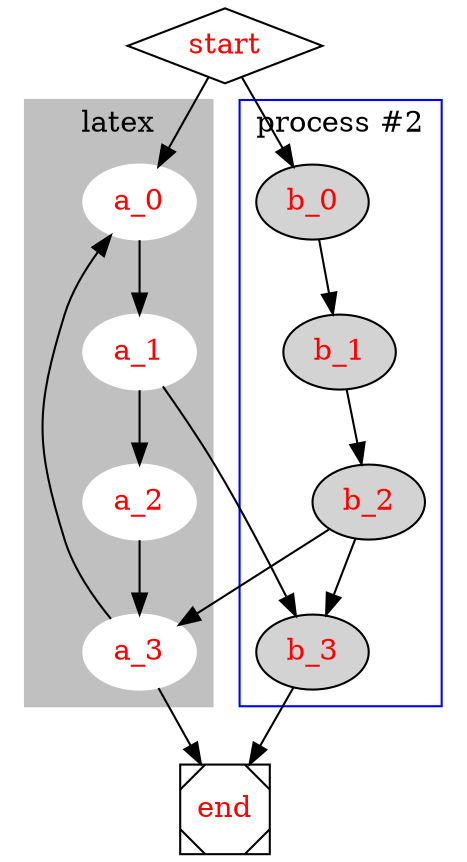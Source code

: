 digraph testG {
        node [fontcolor=red];
        subgraph cluster0 {
                node [style=filled,color=white];
                style=filled;
                color=grey;
                a_0 -> a_1 -> a_2 -> a_3;
                label="latex";
        }
        subgraph cluster1 {
                node [style=filled, fontcolor=red];
                b_0 -> b_1 -> b_2 -> b_3;
                label = "process #2";
                color=blue
        }
        start -> a_0;
        start -> b_0;
        a_1 -> b_3;
        b_2 -> a_3;
        a_3 -> a_0;
        a_3 -> end;
        b_3 -> end;
        start [shape=diamond];
        end [shape=Msquare];
}
